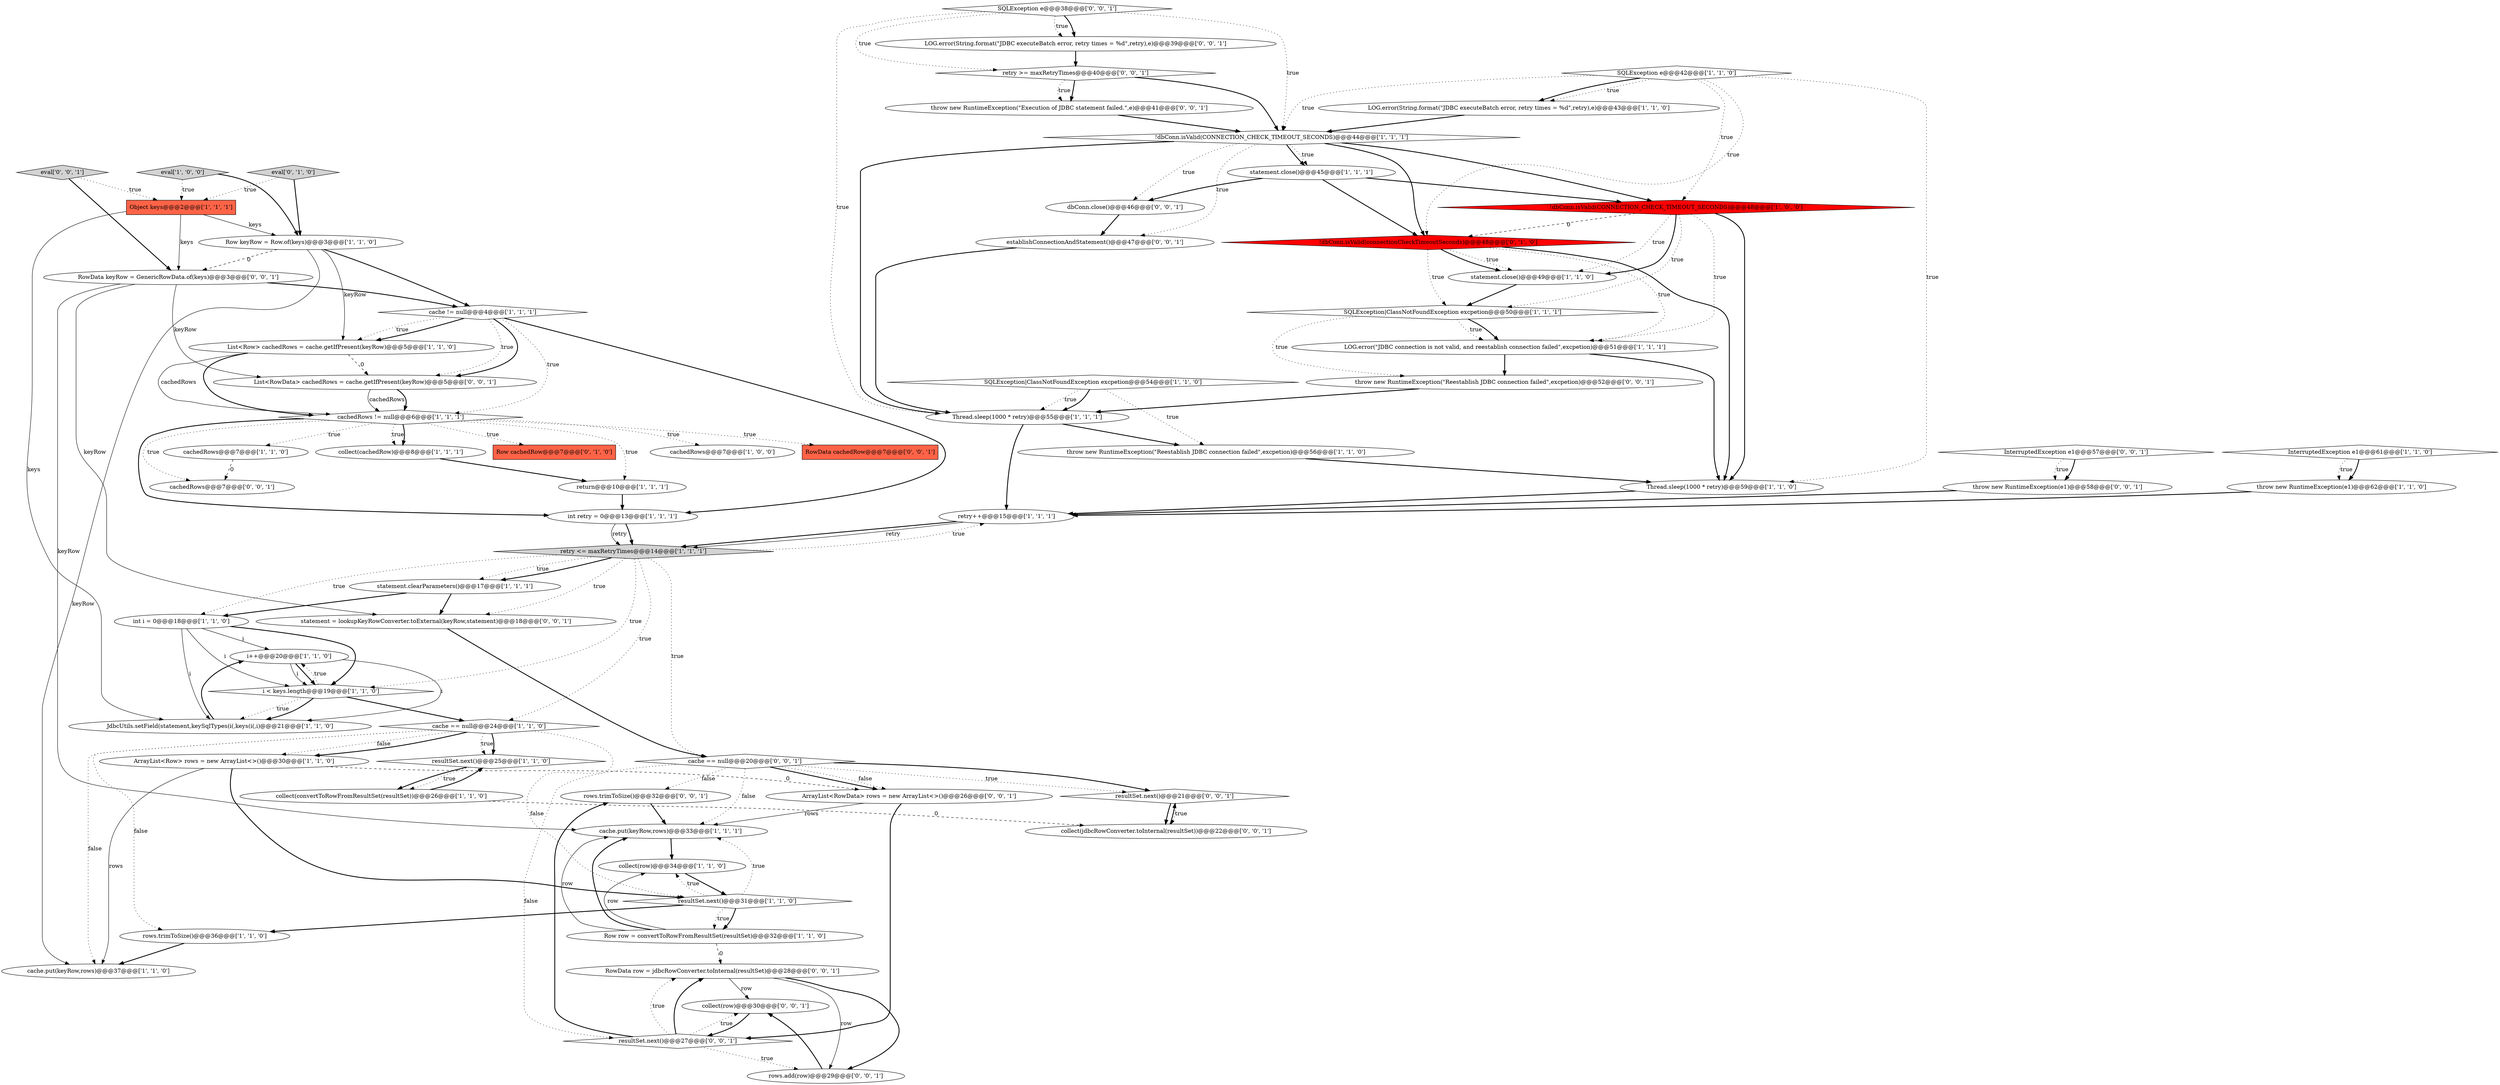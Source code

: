 digraph {
47 [style = filled, label = "retry >= maxRetryTimes@@@40@@@['0', '0', '1']", fillcolor = white, shape = diamond image = "AAA0AAABBB3BBB"];
46 [style = filled, label = "RowData row = jdbcRowConverter.toInternal(resultSet)@@@28@@@['0', '0', '1']", fillcolor = white, shape = ellipse image = "AAA0AAABBB3BBB"];
64 [style = filled, label = "collect(row)@@@30@@@['0', '0', '1']", fillcolor = white, shape = ellipse image = "AAA0AAABBB3BBB"];
22 [style = filled, label = "cache.put(keyRow,rows)@@@37@@@['1', '1', '0']", fillcolor = white, shape = ellipse image = "AAA0AAABBB1BBB"];
63 [style = filled, label = "SQLException e@@@38@@@['0', '0', '1']", fillcolor = white, shape = diamond image = "AAA0AAABBB3BBB"];
68 [style = filled, label = "InterruptedException e1@@@57@@@['0', '0', '1']", fillcolor = white, shape = diamond image = "AAA0AAABBB3BBB"];
62 [style = filled, label = "LOG.error(String.format(\"JDBC executeBatch error, retry times = %d\",retry),e)@@@39@@@['0', '0', '1']", fillcolor = white, shape = ellipse image = "AAA0AAABBB3BBB"];
7 [style = filled, label = "i++@@@20@@@['1', '1', '0']", fillcolor = white, shape = ellipse image = "AAA0AAABBB1BBB"];
21 [style = filled, label = "throw new RuntimeException(\"Reestablish JDBC connection failed\",excpetion)@@@56@@@['1', '1', '0']", fillcolor = white, shape = ellipse image = "AAA0AAABBB1BBB"];
6 [style = filled, label = "Object keys@@@2@@@['1', '1', '1']", fillcolor = tomato, shape = box image = "AAA0AAABBB1BBB"];
41 [style = filled, label = "throw new RuntimeException(e1)@@@62@@@['1', '1', '0']", fillcolor = white, shape = ellipse image = "AAA0AAABBB1BBB"];
51 [style = filled, label = "collect(jdbcRowConverter.toInternal(resultSet))@@@22@@@['0', '0', '1']", fillcolor = white, shape = ellipse image = "AAA0AAABBB3BBB"];
61 [style = filled, label = "cachedRows@@@7@@@['0', '0', '1']", fillcolor = white, shape = ellipse image = "AAA0AAABBB3BBB"];
45 [style = filled, label = "rows.trimToSize()@@@32@@@['0', '0', '1']", fillcolor = white, shape = ellipse image = "AAA0AAABBB3BBB"];
27 [style = filled, label = "rows.trimToSize()@@@36@@@['1', '1', '0']", fillcolor = white, shape = ellipse image = "AAA0AAABBB1BBB"];
25 [style = filled, label = "List<Row> cachedRows = cache.getIfPresent(keyRow)@@@5@@@['1', '1', '0']", fillcolor = white, shape = ellipse image = "AAA0AAABBB1BBB"];
52 [style = filled, label = "cache == null@@@20@@@['0', '0', '1']", fillcolor = white, shape = diamond image = "AAA0AAABBB3BBB"];
57 [style = filled, label = "throw new RuntimeException(\"Reestablish JDBC connection failed\",excpetion)@@@52@@@['0', '0', '1']", fillcolor = white, shape = ellipse image = "AAA0AAABBB3BBB"];
42 [style = filled, label = "Row cachedRow@@@7@@@['0', '1', '0']", fillcolor = tomato, shape = box image = "AAA0AAABBB2BBB"];
33 [style = filled, label = "cache.put(keyRow,rows)@@@33@@@['1', '1', '1']", fillcolor = white, shape = ellipse image = "AAA0AAABBB1BBB"];
0 [style = filled, label = "SQLException|ClassNotFoundException excpetion@@@50@@@['1', '1', '1']", fillcolor = white, shape = diamond image = "AAA0AAABBB1BBB"];
29 [style = filled, label = "SQLException e@@@42@@@['1', '1', '0']", fillcolor = white, shape = diamond image = "AAA0AAABBB1BBB"];
35 [style = filled, label = "JdbcUtils.setField(statement,keySqlTypes(i(,keys(i(,i)@@@21@@@['1', '1', '0']", fillcolor = white, shape = ellipse image = "AAA0AAABBB1BBB"];
56 [style = filled, label = "ArrayList<RowData> rows = new ArrayList<>()@@@26@@@['0', '0', '1']", fillcolor = white, shape = ellipse image = "AAA0AAABBB3BBB"];
66 [style = filled, label = "establishConnectionAndStatement()@@@47@@@['0', '0', '1']", fillcolor = white, shape = ellipse image = "AAA0AAABBB3BBB"];
34 [style = filled, label = "int retry = 0@@@13@@@['1', '1', '1']", fillcolor = white, shape = ellipse image = "AAA0AAABBB1BBB"];
65 [style = filled, label = "resultSet.next()@@@27@@@['0', '0', '1']", fillcolor = white, shape = diamond image = "AAA0AAABBB3BBB"];
17 [style = filled, label = "cache != null@@@4@@@['1', '1', '1']", fillcolor = white, shape = diamond image = "AAA0AAABBB1BBB"];
48 [style = filled, label = "throw new RuntimeException(\"Execution of JDBC statement failed.\",e)@@@41@@@['0', '0', '1']", fillcolor = white, shape = ellipse image = "AAA0AAABBB3BBB"];
9 [style = filled, label = "statement.close()@@@49@@@['1', '1', '0']", fillcolor = white, shape = ellipse image = "AAA0AAABBB1BBB"];
23 [style = filled, label = "cachedRows@@@7@@@['1', '0', '0']", fillcolor = white, shape = ellipse image = "AAA0AAABBB1BBB"];
26 [style = filled, label = "retry <= maxRetryTimes@@@14@@@['1', '1', '1']", fillcolor = lightgray, shape = diamond image = "AAA0AAABBB1BBB"];
50 [style = filled, label = "throw new RuntimeException(e1)@@@58@@@['0', '0', '1']", fillcolor = white, shape = ellipse image = "AAA0AAABBB3BBB"];
24 [style = filled, label = "return@@@10@@@['1', '1', '1']", fillcolor = white, shape = ellipse image = "AAA0AAABBB1BBB"];
32 [style = filled, label = "retry++@@@15@@@['1', '1', '1']", fillcolor = white, shape = ellipse image = "AAA0AAABBB1BBB"];
55 [style = filled, label = "RowData keyRow = GenericRowData.of(keys)@@@3@@@['0', '0', '1']", fillcolor = white, shape = ellipse image = "AAA0AAABBB3BBB"];
54 [style = filled, label = "List<RowData> cachedRows = cache.getIfPresent(keyRow)@@@5@@@['0', '0', '1']", fillcolor = white, shape = ellipse image = "AAA0AAABBB3BBB"];
30 [style = filled, label = "resultSet.next()@@@25@@@['1', '1', '0']", fillcolor = white, shape = diamond image = "AAA0AAABBB1BBB"];
31 [style = filled, label = "collect(row)@@@34@@@['1', '1', '0']", fillcolor = white, shape = ellipse image = "AAA0AAABBB1BBB"];
2 [style = filled, label = "SQLException|ClassNotFoundException excpetion@@@54@@@['1', '1', '0']", fillcolor = white, shape = diamond image = "AAA0AAABBB1BBB"];
28 [style = filled, label = "resultSet.next()@@@31@@@['1', '1', '0']", fillcolor = white, shape = diamond image = "AAA0AAABBB1BBB"];
38 [style = filled, label = "collect(cachedRow)@@@8@@@['1', '1', '1']", fillcolor = white, shape = ellipse image = "AAA0AAABBB1BBB"];
58 [style = filled, label = "resultSet.next()@@@21@@@['0', '0', '1']", fillcolor = white, shape = diamond image = "AAA0AAABBB3BBB"];
43 [style = filled, label = "eval['0', '1', '0']", fillcolor = lightgray, shape = diamond image = "AAA0AAABBB2BBB"];
3 [style = filled, label = "statement.close()@@@45@@@['1', '1', '1']", fillcolor = white, shape = ellipse image = "AAA0AAABBB1BBB"];
8 [style = filled, label = "Thread.sleep(1000 * retry)@@@59@@@['1', '1', '0']", fillcolor = white, shape = ellipse image = "AAA0AAABBB1BBB"];
13 [style = filled, label = "ArrayList<Row> rows = new ArrayList<>()@@@30@@@['1', '1', '0']", fillcolor = white, shape = ellipse image = "AAA0AAABBB1BBB"];
20 [style = filled, label = "statement.clearParameters()@@@17@@@['1', '1', '1']", fillcolor = white, shape = ellipse image = "AAA0AAABBB1BBB"];
40 [style = filled, label = "!dbConn.isValid(CONNECTION_CHECK_TIMEOUT_SECONDS)@@@44@@@['1', '1', '1']", fillcolor = white, shape = diamond image = "AAA0AAABBB1BBB"];
53 [style = filled, label = "rows.add(row)@@@29@@@['0', '0', '1']", fillcolor = white, shape = ellipse image = "AAA0AAABBB3BBB"];
37 [style = filled, label = "LOG.error(\"JDBC connection is not valid, and reestablish connection failed\",excpetion)@@@51@@@['1', '1', '1']", fillcolor = white, shape = ellipse image = "AAA0AAABBB1BBB"];
60 [style = filled, label = "dbConn.close()@@@46@@@['0', '0', '1']", fillcolor = white, shape = ellipse image = "AAA0AAABBB3BBB"];
67 [style = filled, label = "statement = lookupKeyRowConverter.toExternal(keyRow,statement)@@@18@@@['0', '0', '1']", fillcolor = white, shape = ellipse image = "AAA0AAABBB3BBB"];
11 [style = filled, label = "cachedRows != null@@@6@@@['1', '1', '1']", fillcolor = white, shape = diamond image = "AAA0AAABBB1BBB"];
15 [style = filled, label = "Row row = convertToRowFromResultSet(resultSet)@@@32@@@['1', '1', '0']", fillcolor = white, shape = ellipse image = "AAA0AAABBB1BBB"];
16 [style = filled, label = "LOG.error(String.format(\"JDBC executeBatch error, retry times = %d\",retry),e)@@@43@@@['1', '1', '0']", fillcolor = white, shape = ellipse image = "AAA0AAABBB1BBB"];
59 [style = filled, label = "eval['0', '0', '1']", fillcolor = lightgray, shape = diamond image = "AAA0AAABBB3BBB"];
12 [style = filled, label = "i < keys.length@@@19@@@['1', '1', '0']", fillcolor = white, shape = diamond image = "AAA0AAABBB1BBB"];
39 [style = filled, label = "cache == null@@@24@@@['1', '1', '0']", fillcolor = white, shape = diamond image = "AAA0AAABBB1BBB"];
19 [style = filled, label = "InterruptedException e1@@@61@@@['1', '1', '0']", fillcolor = white, shape = diamond image = "AAA0AAABBB1BBB"];
49 [style = filled, label = "RowData cachedRow@@@7@@@['0', '0', '1']", fillcolor = tomato, shape = box image = "AAA0AAABBB3BBB"];
10 [style = filled, label = "Row keyRow = Row.of(keys)@@@3@@@['1', '1', '0']", fillcolor = white, shape = ellipse image = "AAA0AAABBB1BBB"];
44 [style = filled, label = "!dbConn.isValid(connectionCheckTimeoutSeconds)@@@48@@@['0', '1', '0']", fillcolor = red, shape = diamond image = "AAA1AAABBB2BBB"];
36 [style = filled, label = "cachedRows@@@7@@@['1', '1', '0']", fillcolor = white, shape = ellipse image = "AAA0AAABBB1BBB"];
18 [style = filled, label = "!dbConn.isValid(CONNECTION_CHECK_TIMEOUT_SECONDS)@@@48@@@['1', '0', '0']", fillcolor = red, shape = diamond image = "AAA1AAABBB1BBB"];
4 [style = filled, label = "eval['1', '0', '0']", fillcolor = lightgray, shape = diamond image = "AAA0AAABBB1BBB"];
14 [style = filled, label = "collect(convertToRowFromResultSet(resultSet))@@@26@@@['1', '1', '0']", fillcolor = white, shape = ellipse image = "AAA0AAABBB1BBB"];
1 [style = filled, label = "int i = 0@@@18@@@['1', '1', '0']", fillcolor = white, shape = ellipse image = "AAA0AAABBB1BBB"];
5 [style = filled, label = "Thread.sleep(1000 * retry)@@@55@@@['1', '1', '1']", fillcolor = white, shape = ellipse image = "AAA0AAABBB1BBB"];
50->32 [style = bold, label=""];
17->25 [style = bold, label=""];
17->54 [style = dotted, label="true"];
55->17 [style = bold, label=""];
13->56 [style = dashed, label="0"];
17->54 [style = bold, label=""];
44->8 [style = bold, label=""];
39->13 [style = dotted, label="false"];
65->64 [style = dotted, label="true"];
46->53 [style = solid, label="row"];
68->50 [style = bold, label=""];
28->15 [style = dotted, label="true"];
26->12 [style = dotted, label="true"];
21->8 [style = bold, label=""];
45->33 [style = bold, label=""];
24->34 [style = bold, label=""];
43->6 [style = dotted, label="true"];
10->17 [style = bold, label=""];
15->33 [style = solid, label="row"];
63->5 [style = dotted, label="true"];
39->27 [style = dotted, label="false"];
65->53 [style = dotted, label="true"];
18->37 [style = dotted, label="true"];
12->35 [style = dotted, label="true"];
55->33 [style = solid, label="keyRow"];
29->8 [style = dotted, label="true"];
3->18 [style = bold, label=""];
13->22 [style = solid, label="rows"];
34->26 [style = bold, label=""];
26->52 [style = dotted, label="true"];
1->12 [style = bold, label=""];
63->47 [style = dotted, label="true"];
30->14 [style = bold, label=""];
58->51 [style = dotted, label="true"];
52->33 [style = dotted, label="false"];
35->7 [style = bold, label=""];
67->52 [style = bold, label=""];
29->16 [style = dotted, label="true"];
11->36 [style = dotted, label="true"];
56->65 [style = bold, label=""];
44->9 [style = dotted, label="true"];
60->66 [style = bold, label=""];
29->18 [style = dotted, label="true"];
16->40 [style = bold, label=""];
41->32 [style = bold, label=""];
65->45 [style = bold, label=""];
14->30 [style = bold, label=""];
47->48 [style = bold, label=""];
59->6 [style = dotted, label="true"];
26->20 [style = dotted, label="true"];
44->37 [style = dotted, label="true"];
65->46 [style = dotted, label="true"];
2->21 [style = dotted, label="true"];
12->35 [style = bold, label=""];
15->31 [style = solid, label="row"];
54->11 [style = solid, label="cachedRows"];
51->58 [style = bold, label=""];
27->22 [style = bold, label=""];
6->35 [style = solid, label="keys"];
32->26 [style = bold, label=""];
0->57 [style = dotted, label="true"];
7->12 [style = solid, label="i"];
5->21 [style = bold, label=""];
52->58 [style = bold, label=""];
20->67 [style = bold, label=""];
17->34 [style = bold, label=""];
68->50 [style = dotted, label="true"];
63->62 [style = bold, label=""];
40->5 [style = bold, label=""];
58->51 [style = bold, label=""];
19->41 [style = bold, label=""];
40->3 [style = bold, label=""];
26->32 [style = dotted, label="true"];
40->3 [style = dotted, label="true"];
63->40 [style = dotted, label="true"];
25->11 [style = solid, label="cachedRows"];
1->12 [style = solid, label="i"];
29->40 [style = dotted, label="true"];
57->5 [style = bold, label=""];
26->1 [style = dotted, label="true"];
19->41 [style = dotted, label="true"];
18->9 [style = bold, label=""];
0->37 [style = dotted, label="true"];
59->55 [style = bold, label=""];
18->0 [style = dotted, label="true"];
43->10 [style = bold, label=""];
11->61 [style = dotted, label="true"];
55->54 [style = solid, label="keyRow"];
31->28 [style = bold, label=""];
53->64 [style = bold, label=""];
12->7 [style = dotted, label="true"];
29->16 [style = bold, label=""];
65->46 [style = bold, label=""];
26->20 [style = bold, label=""];
11->24 [style = dotted, label="true"];
15->33 [style = bold, label=""];
11->38 [style = dotted, label="true"];
4->10 [style = bold, label=""];
10->55 [style = dashed, label="0"];
54->11 [style = bold, label=""];
47->48 [style = dotted, label="true"];
52->65 [style = dotted, label="false"];
38->24 [style = bold, label=""];
47->40 [style = bold, label=""];
39->13 [style = bold, label=""];
39->30 [style = dotted, label="true"];
20->1 [style = bold, label=""];
52->45 [style = dotted, label="false"];
1->35 [style = solid, label="i"];
44->0 [style = dotted, label="true"];
11->49 [style = dotted, label="true"];
30->14 [style = dotted, label="true"];
5->32 [style = bold, label=""];
39->28 [style = dotted, label="false"];
18->44 [style = dashed, label="0"];
39->22 [style = dotted, label="false"];
3->44 [style = bold, label=""];
17->25 [style = dotted, label="true"];
63->62 [style = dotted, label="true"];
64->65 [style = bold, label=""];
56->33 [style = solid, label="rows"];
18->9 [style = dotted, label="true"];
40->66 [style = dotted, label="true"];
66->5 [style = bold, label=""];
18->8 [style = bold, label=""];
62->47 [style = bold, label=""];
12->39 [style = bold, label=""];
37->8 [style = bold, label=""];
2->5 [style = dotted, label="true"];
44->9 [style = bold, label=""];
40->44 [style = bold, label=""];
2->5 [style = bold, label=""];
37->57 [style = bold, label=""];
17->11 [style = dotted, label="true"];
4->6 [style = dotted, label="true"];
28->31 [style = dotted, label="true"];
11->38 [style = bold, label=""];
28->15 [style = bold, label=""];
9->0 [style = bold, label=""];
34->26 [style = solid, label="retry"];
0->37 [style = bold, label=""];
8->32 [style = bold, label=""];
25->54 [style = dashed, label="0"];
7->12 [style = bold, label=""];
28->33 [style = dotted, label="true"];
26->39 [style = dotted, label="true"];
11->23 [style = dotted, label="true"];
46->53 [style = bold, label=""];
40->60 [style = dotted, label="true"];
29->44 [style = dotted, label="true"];
14->51 [style = dashed, label="0"];
52->56 [style = bold, label=""];
40->18 [style = bold, label=""];
10->22 [style = solid, label="keyRow"];
6->10 [style = solid, label="keys"];
52->56 [style = dotted, label="false"];
48->40 [style = bold, label=""];
11->42 [style = dotted, label="true"];
39->30 [style = bold, label=""];
6->55 [style = solid, label="keys"];
11->34 [style = bold, label=""];
10->25 [style = solid, label="keyRow"];
7->35 [style = solid, label="i"];
15->46 [style = dashed, label="0"];
25->11 [style = bold, label=""];
52->58 [style = dotted, label="true"];
36->61 [style = dashed, label="0"];
33->31 [style = bold, label=""];
46->64 [style = solid, label="row"];
26->67 [style = dotted, label="true"];
32->26 [style = solid, label="retry"];
55->67 [style = solid, label="keyRow"];
28->27 [style = bold, label=""];
1->7 [style = solid, label="i"];
13->28 [style = bold, label=""];
3->60 [style = bold, label=""];
}
